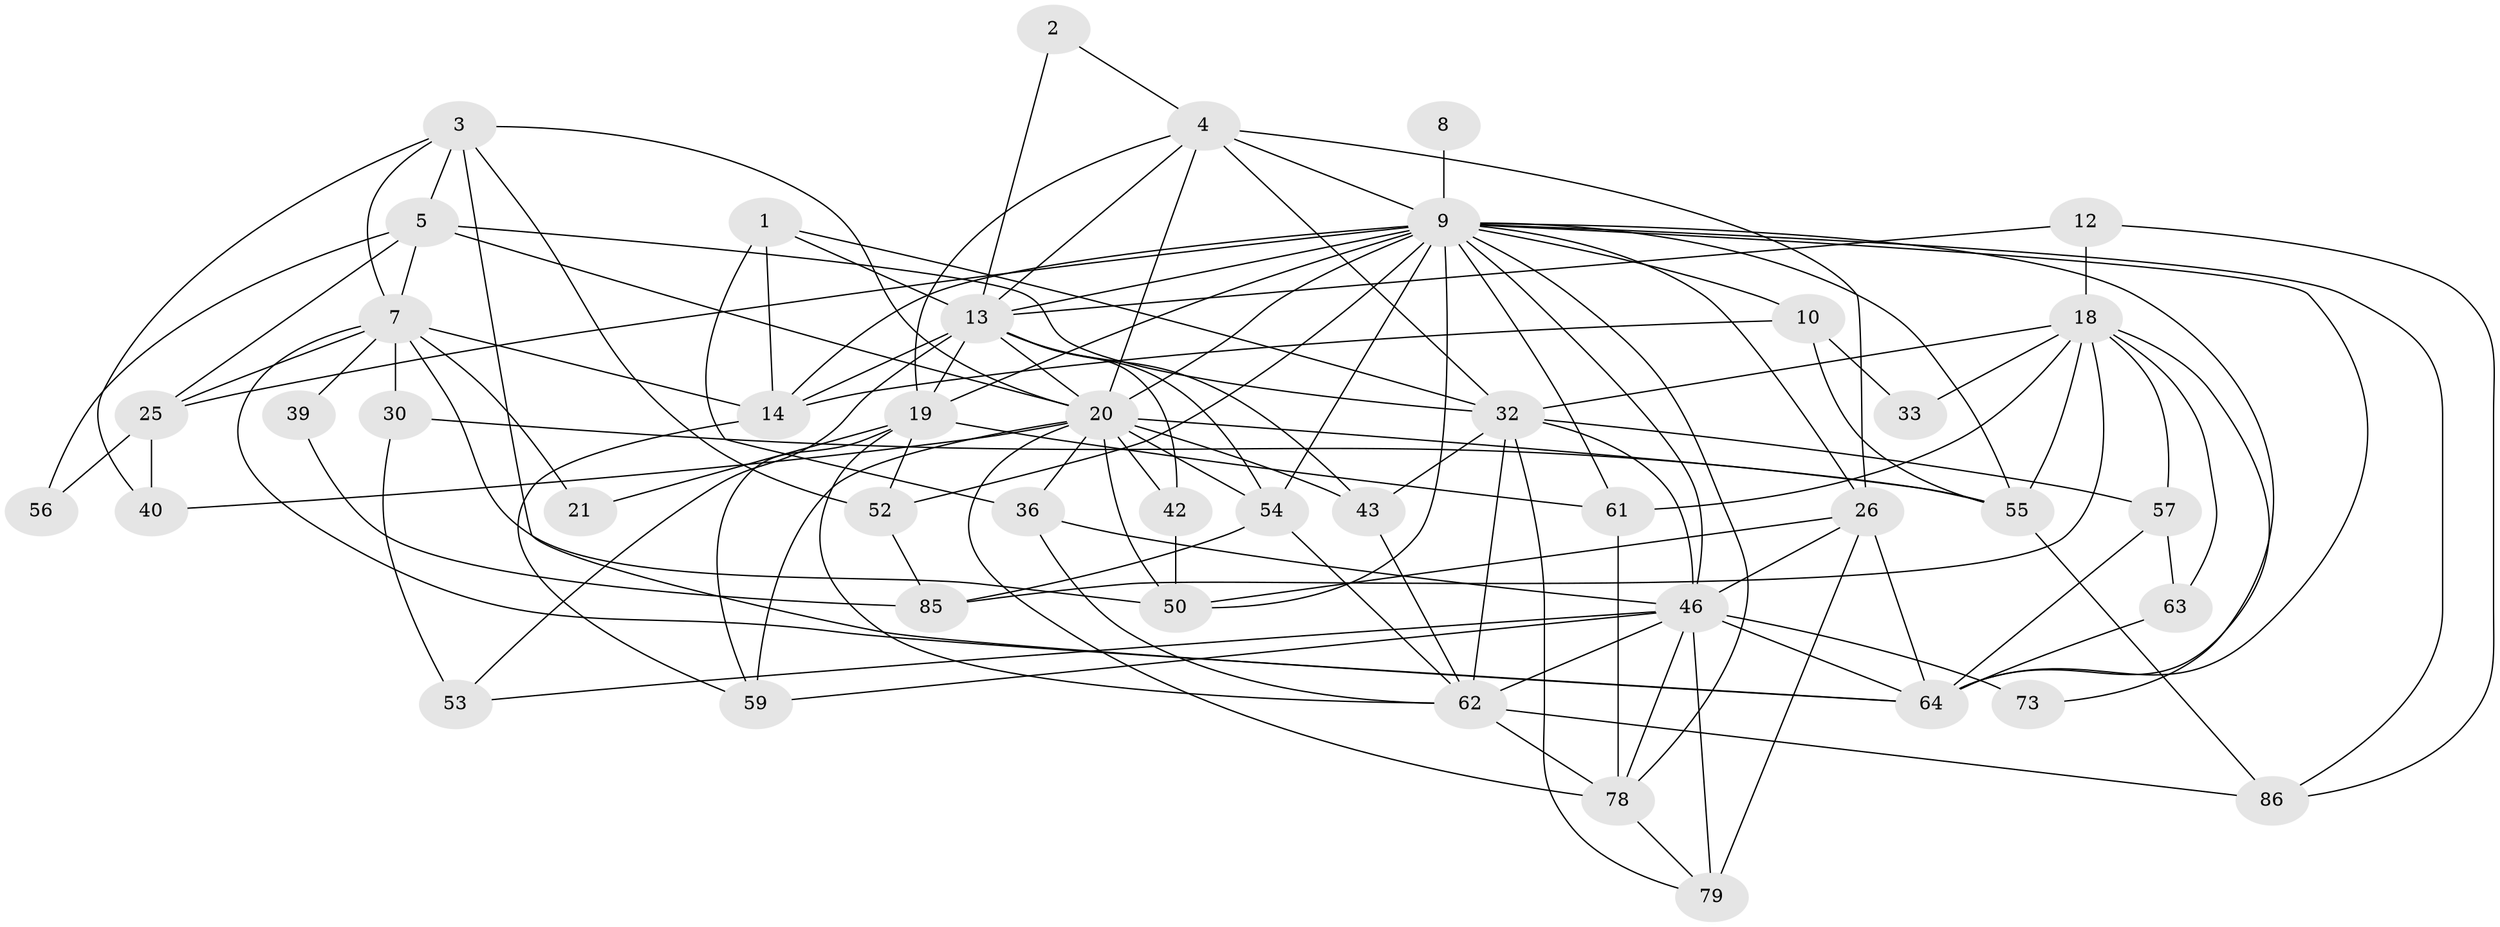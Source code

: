 // original degree distribution, {2: 0.17045454545454544, 4: 0.2727272727272727, 5: 0.20454545454545456, 6: 0.07954545454545454, 3: 0.2159090909090909, 8: 0.022727272727272728, 7: 0.03409090909090909}
// Generated by graph-tools (version 1.1) at 2025/15/03/09/25 04:15:02]
// undirected, 44 vertices, 120 edges
graph export_dot {
graph [start="1"]
  node [color=gray90,style=filled];
  1 [super="+27"];
  2;
  3 [super="+69"];
  4 [super="+45+49"];
  5 [super="+6"];
  7 [super="+11+48"];
  8;
  9 [super="+28+24+15"];
  10 [super="+35"];
  12;
  13 [super="+77+38+16"];
  14 [super="+75+88"];
  18 [super="+47"];
  19 [super="+41"];
  20 [super="+34+22+37"];
  21;
  25;
  26 [super="+67"];
  30;
  32 [super="+44+80"];
  33;
  36;
  39;
  40;
  42;
  43 [super="+65"];
  46 [super="+51+81"];
  50 [super="+76"];
  52;
  53;
  54;
  55 [super="+70+84"];
  56;
  57;
  59;
  61 [super="+74"];
  62 [super="+72+71"];
  63;
  64 [super="+68"];
  73;
  78 [super="+83"];
  79;
  85;
  86;
  1 -- 32;
  1 -- 36;
  1 -- 14;
  1 -- 13;
  2 -- 13;
  2 -- 4;
  3 -- 52;
  3 -- 5;
  3 -- 7;
  3 -- 40;
  3 -- 64;
  3 -- 20;
  4 -- 32;
  4 -- 13;
  4 -- 20 [weight=2];
  4 -- 19;
  4 -- 26;
  4 -- 9;
  5 -- 25;
  5 -- 32;
  5 -- 56;
  5 -- 20;
  5 -- 7;
  7 -- 25;
  7 -- 39;
  7 -- 64;
  7 -- 50;
  7 -- 21;
  7 -- 30;
  7 -- 14;
  8 -- 9 [weight=2];
  9 -- 55;
  9 -- 14 [weight=2];
  9 -- 19 [weight=2];
  9 -- 13 [weight=2];
  9 -- 10 [weight=2];
  9 -- 54;
  9 -- 64;
  9 -- 73;
  9 -- 78;
  9 -- 20;
  9 -- 86;
  9 -- 25;
  9 -- 26;
  9 -- 50;
  9 -- 52;
  9 -- 61;
  9 -- 46;
  10 -- 14;
  10 -- 33;
  10 -- 55;
  12 -- 86;
  12 -- 18;
  12 -- 13;
  13 -- 19;
  13 -- 53;
  13 -- 54;
  13 -- 42;
  13 -- 43;
  13 -- 14 [weight=3];
  13 -- 20;
  14 -- 59;
  18 -- 85;
  18 -- 55 [weight=2];
  18 -- 32;
  18 -- 33;
  18 -- 57;
  18 -- 61;
  18 -- 63;
  18 -- 64;
  19 -- 52;
  19 -- 21;
  19 -- 59;
  19 -- 61;
  19 -- 62;
  20 -- 40;
  20 -- 42;
  20 -- 43;
  20 -- 50;
  20 -- 54;
  20 -- 59;
  20 -- 55;
  20 -- 36;
  20 -- 78;
  25 -- 40;
  25 -- 56;
  26 -- 50;
  26 -- 79;
  26 -- 64;
  26 -- 46;
  30 -- 53;
  30 -- 55;
  32 -- 57;
  32 -- 46;
  32 -- 79;
  32 -- 43;
  32 -- 62;
  36 -- 46;
  36 -- 62;
  39 -- 85;
  42 -- 50;
  43 -- 62;
  46 -- 73;
  46 -- 59;
  46 -- 53;
  46 -- 64;
  46 -- 62;
  46 -- 78;
  46 -- 79;
  52 -- 85;
  54 -- 85;
  54 -- 62;
  55 -- 86;
  57 -- 63;
  57 -- 64;
  61 -- 78;
  62 -- 86;
  62 -- 78 [weight=2];
  63 -- 64;
  78 -- 79;
}

